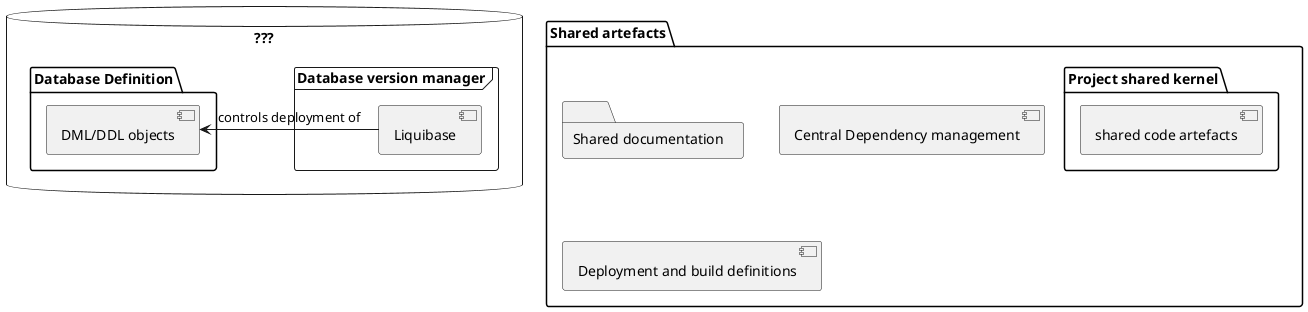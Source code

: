 @startuml

package "Shared artefacts" {
  folder "Shared documentation"
  [Central Dependency management]
  [Deployment and build definitions]
  folder "Project shared kernel" {
    [shared code artefacts]
  }
}

database "???" {
  frame "Database version manager" {
      [Liquibase]
    }

  folder "Database Definition" {
    [DML/DDL objects]
  }

}

[Liquibase] -> [DML/DDL objects] : controls deployment of


@enduml